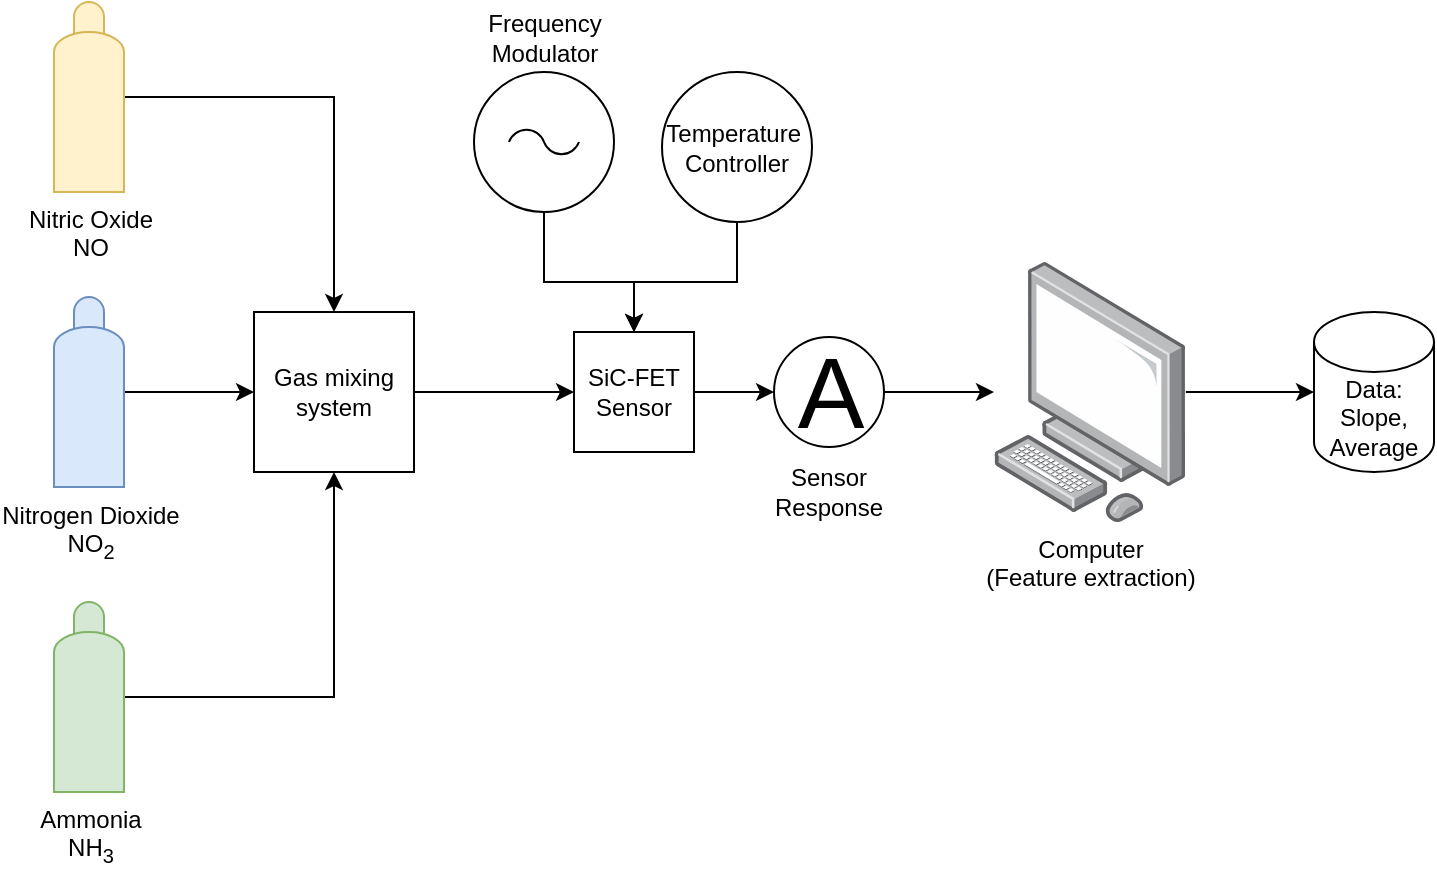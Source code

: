 <mxfile version="14.4.3" type="device"><diagram id="QsKxRoWQVmFm484KbOya" name="Page-1"><mxGraphModel dx="1106" dy="852" grid="1" gridSize="10" guides="1" tooltips="1" connect="1" arrows="1" fold="1" page="1" pageScale="1" pageWidth="827" pageHeight="1169" math="0" shadow="0"><root><mxCell id="0"/><mxCell id="1" parent="0"/><mxCell id="seq_tJP1hr124m_deZ76-22" style="edgeStyle=orthogonalEdgeStyle;rounded=0;orthogonalLoop=1;jettySize=auto;html=1;" edge="1" parent="1" source="seq_tJP1hr124m_deZ76-1" target="seq_tJP1hr124m_deZ76-21"><mxGeometry relative="1" as="geometry"/></mxCell><mxCell id="seq_tJP1hr124m_deZ76-1" value="Computer&lt;br&gt;(Feature extraction)" style="points=[];aspect=fixed;html=1;align=center;shadow=0;dashed=0;image;image=img/lib/allied_telesis/computer_and_terminals/Personal_Computer.svg;" vertex="1" parent="1"><mxGeometry x="580" y="290" width="95.92" height="130" as="geometry"/></mxCell><mxCell id="seq_tJP1hr124m_deZ76-15" style="edgeStyle=orthogonalEdgeStyle;rounded=0;orthogonalLoop=1;jettySize=auto;html=1;exitX=1;exitY=0.5;exitDx=0;exitDy=0;" edge="1" parent="1" source="seq_tJP1hr124m_deZ76-2" target="seq_tJP1hr124m_deZ76-14"><mxGeometry relative="1" as="geometry"/></mxCell><mxCell id="seq_tJP1hr124m_deZ76-2" value="Gas mixing system" style="whiteSpace=wrap;html=1;aspect=fixed;" vertex="1" parent="1"><mxGeometry x="210" y="315" width="80" height="80" as="geometry"/></mxCell><mxCell id="seq_tJP1hr124m_deZ76-11" style="edgeStyle=orthogonalEdgeStyle;rounded=0;orthogonalLoop=1;jettySize=auto;html=1;entryX=0.5;entryY=0;entryDx=0;entryDy=0;" edge="1" parent="1" source="seq_tJP1hr124m_deZ76-3" target="seq_tJP1hr124m_deZ76-2"><mxGeometry relative="1" as="geometry"/></mxCell><mxCell id="seq_tJP1hr124m_deZ76-3" value="Nitric Oxide&lt;br&gt;NO" style="shape=mxgraph.pid.vessels.gas_bottle;html=1;pointerEvents=1;align=center;verticalLabelPosition=bottom;verticalAlign=top;dashed=0;fillColor=#fff2cc;strokeColor=#d6b656;" vertex="1" parent="1"><mxGeometry x="110" y="160" width="35" height="95" as="geometry"/></mxCell><mxCell id="seq_tJP1hr124m_deZ76-7" value="" style="rounded=0;orthogonalLoop=1;jettySize=auto;html=1;" edge="1" parent="1" source="seq_tJP1hr124m_deZ76-4" target="seq_tJP1hr124m_deZ76-2"><mxGeometry relative="1" as="geometry"/></mxCell><mxCell id="seq_tJP1hr124m_deZ76-4" value="Nitrogen Dioxide&lt;br&gt;NO&lt;sub&gt;2&lt;/sub&gt;" style="shape=mxgraph.pid.vessels.gas_bottle;html=1;pointerEvents=1;align=center;verticalLabelPosition=bottom;verticalAlign=top;dashed=0;fillColor=#dae8fc;strokeColor=#6c8ebf;" vertex="1" parent="1"><mxGeometry x="110" y="307.5" width="35" height="95" as="geometry"/></mxCell><mxCell id="seq_tJP1hr124m_deZ76-13" style="edgeStyle=orthogonalEdgeStyle;rounded=0;orthogonalLoop=1;jettySize=auto;html=1;entryX=0.5;entryY=1;entryDx=0;entryDy=0;" edge="1" parent="1" source="seq_tJP1hr124m_deZ76-5" target="seq_tJP1hr124m_deZ76-2"><mxGeometry relative="1" as="geometry"><mxPoint x="230" y="487.5" as="targetPoint"/></mxGeometry></mxCell><mxCell id="seq_tJP1hr124m_deZ76-5" value="Ammonia&lt;br&gt;NH&lt;sub&gt;3&lt;/sub&gt;" style="shape=mxgraph.pid.vessels.gas_bottle;html=1;pointerEvents=1;align=center;verticalLabelPosition=bottom;verticalAlign=top;dashed=0;fillColor=#d5e8d4;strokeColor=#82b366;" vertex="1" parent="1"><mxGeometry x="110" y="460" width="35" height="95" as="geometry"/></mxCell><mxCell id="seq_tJP1hr124m_deZ76-16" style="edgeStyle=orthogonalEdgeStyle;rounded=0;orthogonalLoop=1;jettySize=auto;html=1;exitX=1;exitY=0.5;exitDx=0;exitDy=0;" edge="1" parent="1" source="seq_tJP1hr124m_deZ76-26" target="seq_tJP1hr124m_deZ76-1"><mxGeometry relative="1" as="geometry"><mxPoint x="510" y="350" as="targetPoint"/></mxGeometry></mxCell><mxCell id="seq_tJP1hr124m_deZ76-14" value="SiC-FET &lt;br&gt;Sensor" style="rounded=0;whiteSpace=wrap;html=1;" vertex="1" parent="1"><mxGeometry x="370" y="325" width="60" height="60" as="geometry"/></mxCell><mxCell id="seq_tJP1hr124m_deZ76-25" style="edgeStyle=orthogonalEdgeStyle;rounded=0;orthogonalLoop=1;jettySize=auto;html=1;exitX=0.5;exitY=0;exitDx=0;exitDy=0;exitPerimeter=0;entryX=0.5;entryY=0;entryDx=0;entryDy=0;" edge="1" parent="1" source="seq_tJP1hr124m_deZ76-19" target="seq_tJP1hr124m_deZ76-14"><mxGeometry relative="1" as="geometry"><Array as="points"><mxPoint x="355" y="300"/><mxPoint x="400" y="300"/></Array></mxGeometry></mxCell><mxCell id="seq_tJP1hr124m_deZ76-19" value="Frequency&lt;br&gt;Modulator" style="pointerEvents=1;verticalLabelPosition=top;shadow=0;dashed=0;align=center;html=1;verticalAlign=bottom;shape=mxgraph.electrical.signal_sources.ac_source;direction=west;labelPosition=center;" vertex="1" parent="1"><mxGeometry x="320" y="195" width="70" height="70" as="geometry"/></mxCell><mxCell id="seq_tJP1hr124m_deZ76-21" value="Data:&lt;br&gt;Slope,&lt;br&gt;Average" style="shape=cylinder3;whiteSpace=wrap;html=1;boundedLbl=1;backgroundOutline=1;size=15;" vertex="1" parent="1"><mxGeometry x="740" y="315" width="60" height="80" as="geometry"/></mxCell><mxCell id="seq_tJP1hr124m_deZ76-24" style="edgeStyle=orthogonalEdgeStyle;rounded=0;orthogonalLoop=1;jettySize=auto;html=1;exitX=0.5;exitY=1;exitDx=0;exitDy=0;" edge="1" parent="1" source="seq_tJP1hr124m_deZ76-23" target="seq_tJP1hr124m_deZ76-14"><mxGeometry relative="1" as="geometry"><Array as="points"><mxPoint x="452" y="300"/><mxPoint x="400" y="300"/></Array></mxGeometry></mxCell><mxCell id="seq_tJP1hr124m_deZ76-23" value="Temperature&amp;nbsp;&lt;br&gt;Controller" style="ellipse;whiteSpace=wrap;html=1;aspect=fixed;" vertex="1" parent="1"><mxGeometry x="414" y="195" width="75" height="75" as="geometry"/></mxCell><mxCell id="seq_tJP1hr124m_deZ76-26" value="A" style="verticalLabelPosition=middle;shadow=0;dashed=0;align=center;html=1;verticalAlign=middle;strokeWidth=1;shape=ellipse;aspect=fixed;fontSize=50;" vertex="1" parent="1"><mxGeometry x="470" y="327.5" width="55" height="55" as="geometry"/></mxCell><mxCell id="seq_tJP1hr124m_deZ76-27" style="edgeStyle=orthogonalEdgeStyle;rounded=0;orthogonalLoop=1;jettySize=auto;html=1;exitX=1;exitY=0.5;exitDx=0;exitDy=0;" edge="1" parent="1" source="seq_tJP1hr124m_deZ76-14" target="seq_tJP1hr124m_deZ76-26"><mxGeometry relative="1" as="geometry"><mxPoint x="580" y="355" as="targetPoint"/><mxPoint x="430" y="355" as="sourcePoint"/></mxGeometry></mxCell><mxCell id="seq_tJP1hr124m_deZ76-28" value="Sensor Response" style="text;html=1;strokeColor=none;fillColor=none;align=center;verticalAlign=middle;whiteSpace=wrap;rounded=0;" vertex="1" parent="1"><mxGeometry x="471.25" y="395" width="52.5" height="20" as="geometry"/></mxCell></root></mxGraphModel></diagram></mxfile>